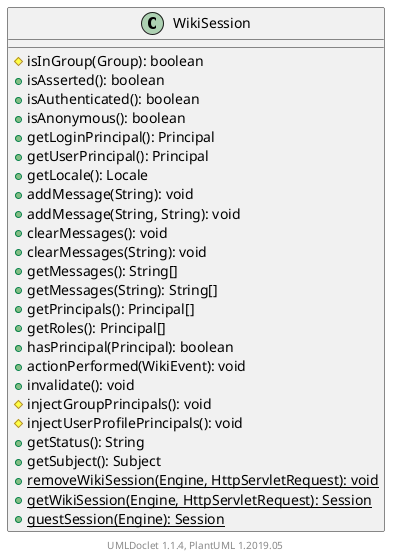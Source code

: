 @startuml

    class WikiSession [[WikiSession.html]] {
        #isInGroup(Group): boolean
        +isAsserted(): boolean
        +isAuthenticated(): boolean
        +isAnonymous(): boolean
        +getLoginPrincipal(): Principal
        +getUserPrincipal(): Principal
        +getLocale(): Locale
        +addMessage(String): void
        +addMessage(String, String): void
        +clearMessages(): void
        +clearMessages(String): void
        +getMessages(): String[]
        +getMessages(String): String[]
        +getPrincipals(): Principal[]
        +getRoles(): Principal[]
        +hasPrincipal(Principal): boolean
        +actionPerformed(WikiEvent): void
        +invalidate(): void
        #injectGroupPrincipals(): void
        #injectUserProfilePrincipals(): void
        +getStatus(): String
        +getSubject(): Subject
        {static} +removeWikiSession(Engine, HttpServletRequest): void
        {static} +getWikiSession(Engine, HttpServletRequest): Session
        {static} +guestSession(Engine): Session
    }


    center footer UMLDoclet 1.1.4, PlantUML 1.2019.05
@enduml
